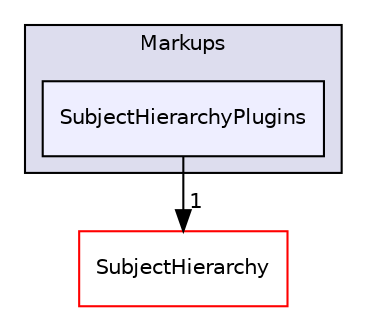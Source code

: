 digraph "Modules/Loadable/Markups/SubjectHierarchyPlugins" {
  bgcolor=transparent;
  compound=true
  node [ fontsize="10", fontname="Helvetica"];
  edge [ labelfontsize="10", labelfontname="Helvetica"];
  subgraph clusterdir_1a96155338796d57dab45a56648f1a28 {
    graph [ bgcolor="#ddddee", pencolor="black", label="Markups" fontname="Helvetica", fontsize="10", URL="dir_1a96155338796d57dab45a56648f1a28.html"]
  dir_bc2108eba5cc908873c30b40f8d2b7ea [shape=box, label="SubjectHierarchyPlugins", style="filled", fillcolor="#eeeeff", pencolor="black", URL="dir_bc2108eba5cc908873c30b40f8d2b7ea.html"];
  }
  dir_1694c2d71873d62d036e188d77c435ae [shape=box label="SubjectHierarchy" color="red" URL="dir_1694c2d71873d62d036e188d77c435ae.html"];
  dir_bc2108eba5cc908873c30b40f8d2b7ea->dir_1694c2d71873d62d036e188d77c435ae [headlabel="1", labeldistance=1.5 headhref="dir_000072_000102.html"];
}
